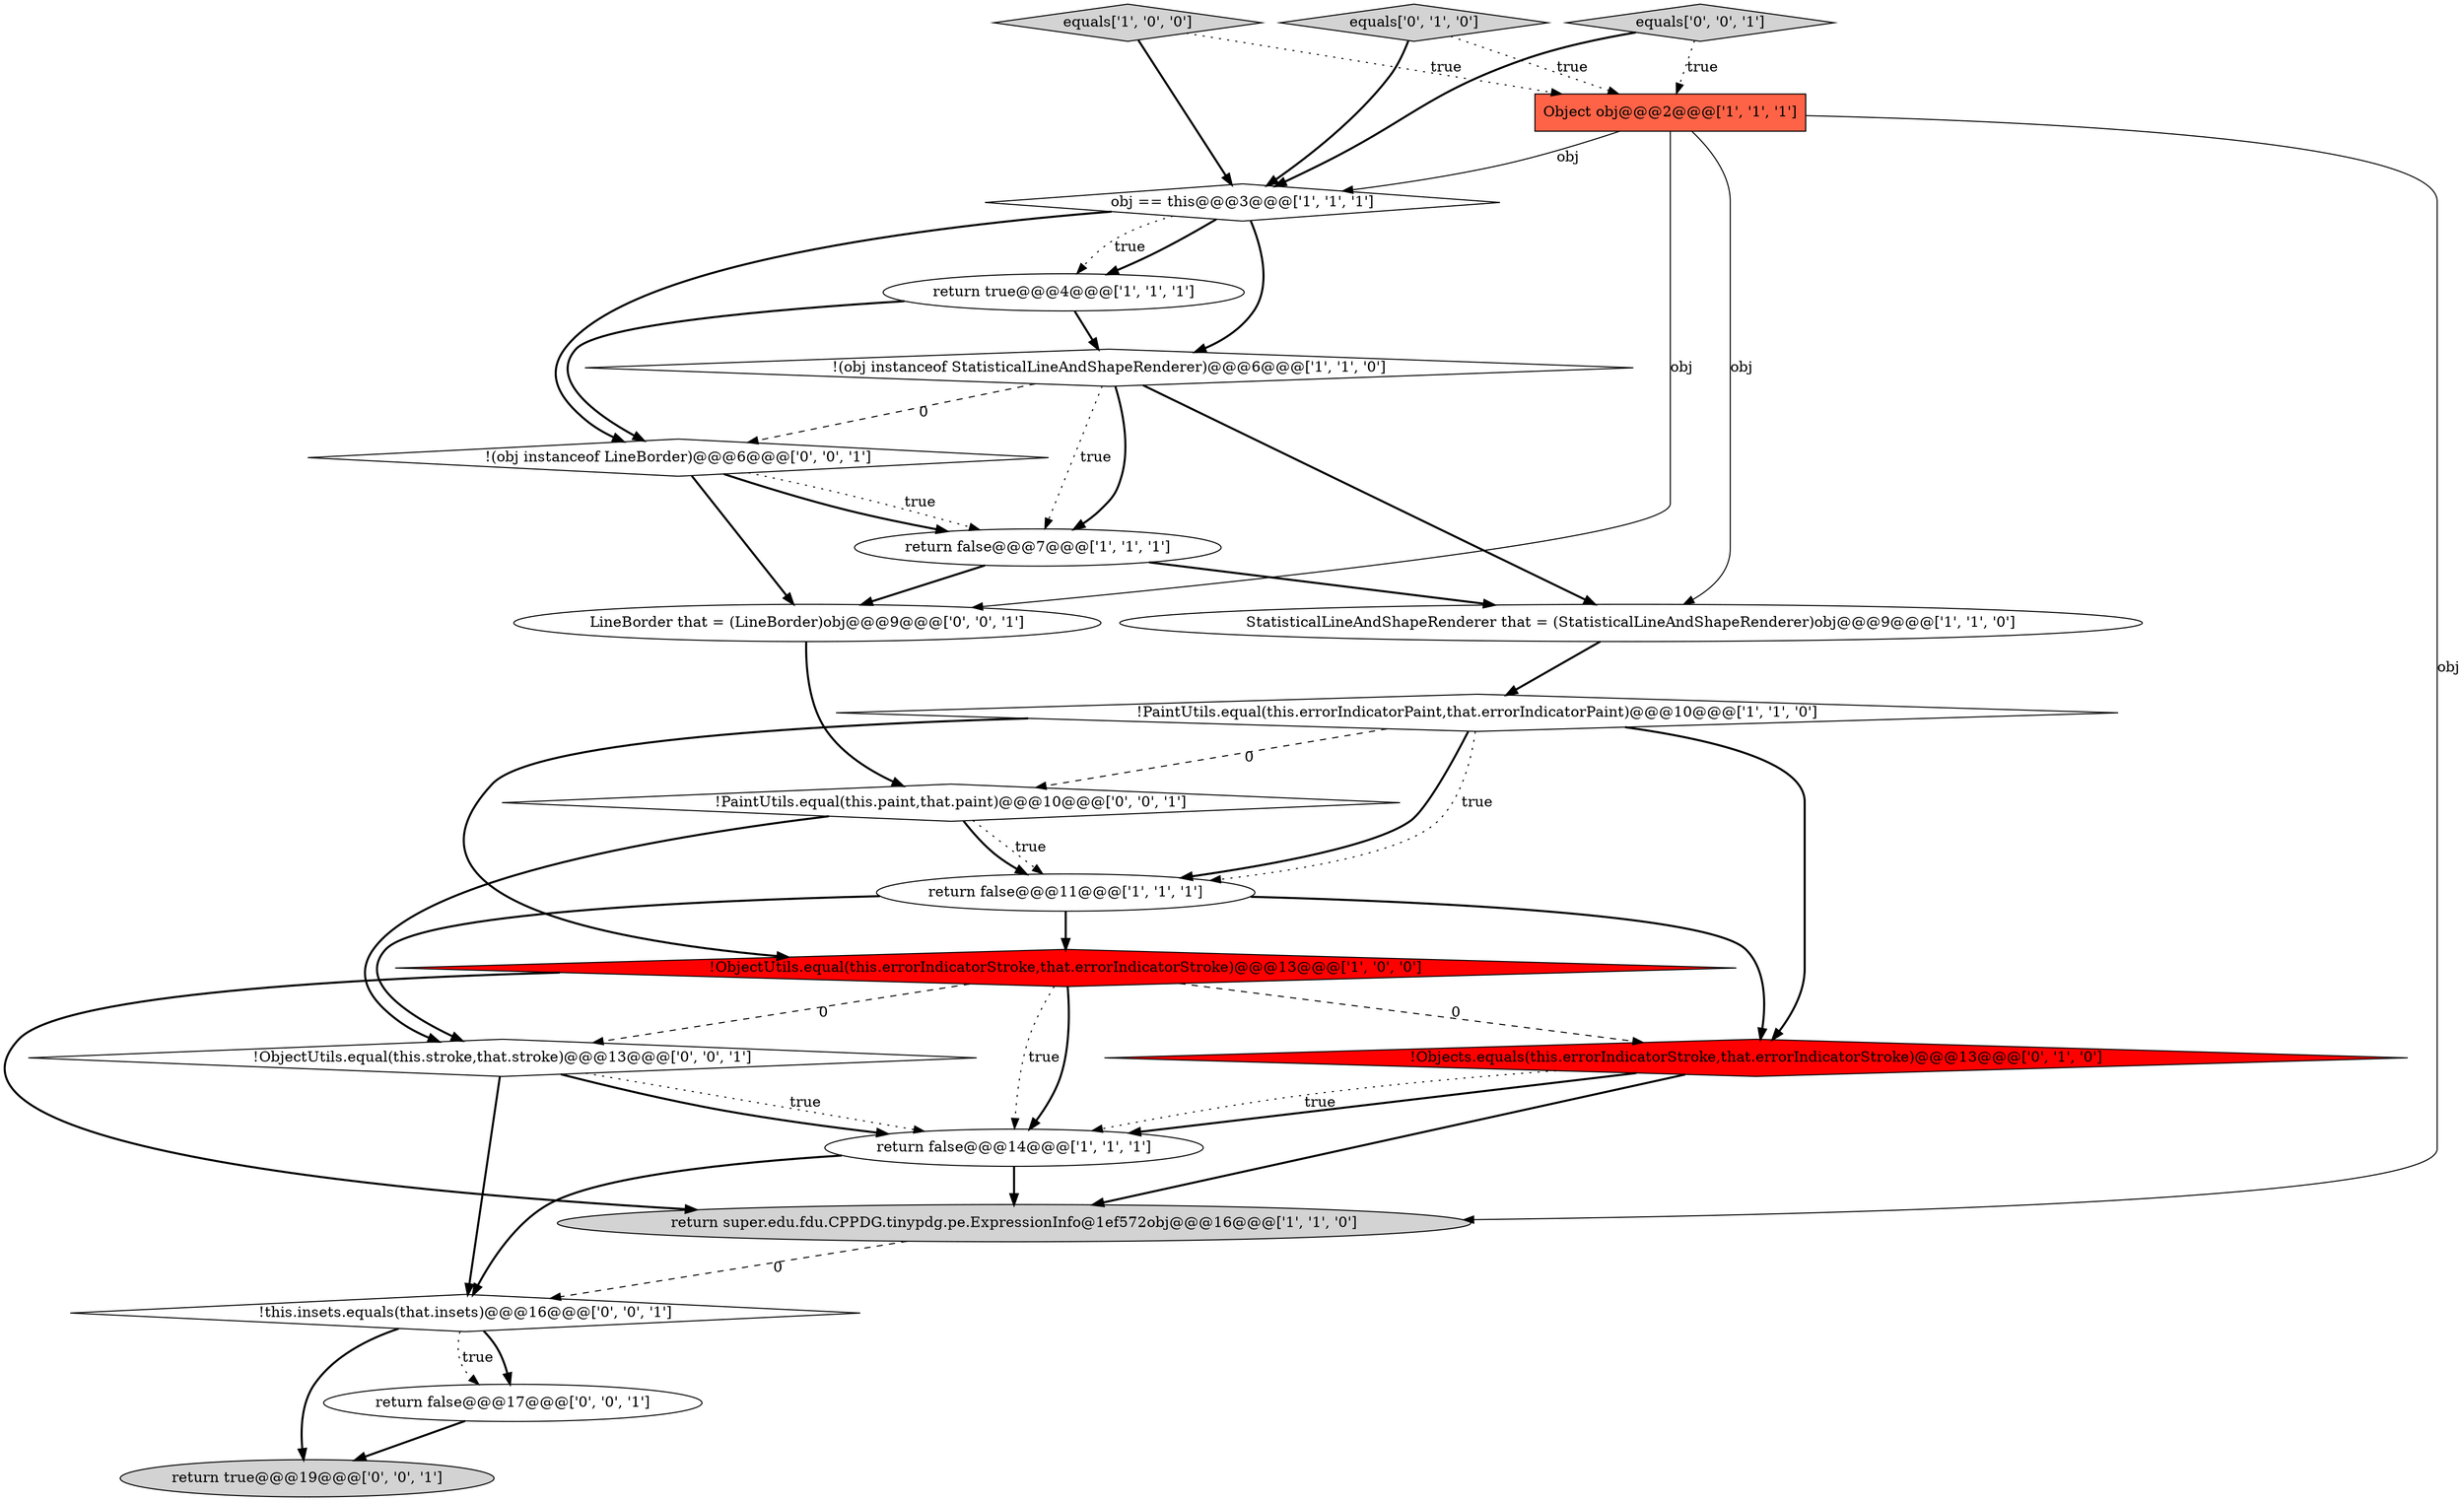 digraph {
12 [style = filled, label = "!Objects.equals(this.errorIndicatorStroke,that.errorIndicatorStroke)@@@13@@@['0', '1', '0']", fillcolor = red, shape = diamond image = "AAA1AAABBB2BBB"];
19 [style = filled, label = "!(obj instanceof LineBorder)@@@6@@@['0', '0', '1']", fillcolor = white, shape = diamond image = "AAA0AAABBB3BBB"];
17 [style = filled, label = "equals['0', '0', '1']", fillcolor = lightgray, shape = diamond image = "AAA0AAABBB3BBB"];
20 [style = filled, label = "LineBorder that = (LineBorder)obj@@@9@@@['0', '0', '1']", fillcolor = white, shape = ellipse image = "AAA0AAABBB3BBB"];
0 [style = filled, label = "!PaintUtils.equal(this.errorIndicatorPaint,that.errorIndicatorPaint)@@@10@@@['1', '1', '0']", fillcolor = white, shape = diamond image = "AAA0AAABBB1BBB"];
3 [style = filled, label = "return true@@@4@@@['1', '1', '1']", fillcolor = white, shape = ellipse image = "AAA0AAABBB1BBB"];
14 [style = filled, label = "return true@@@19@@@['0', '0', '1']", fillcolor = lightgray, shape = ellipse image = "AAA0AAABBB3BBB"];
11 [style = filled, label = "StatisticalLineAndShapeRenderer that = (StatisticalLineAndShapeRenderer)obj@@@9@@@['1', '1', '0']", fillcolor = white, shape = ellipse image = "AAA0AAABBB1BBB"];
8 [style = filled, label = "return false@@@7@@@['1', '1', '1']", fillcolor = white, shape = ellipse image = "AAA0AAABBB1BBB"];
21 [style = filled, label = "!this.insets.equals(that.insets)@@@16@@@['0', '0', '1']", fillcolor = white, shape = diamond image = "AAA0AAABBB3BBB"];
6 [style = filled, label = "return false@@@14@@@['1', '1', '1']", fillcolor = white, shape = ellipse image = "AAA0AAABBB1BBB"];
15 [style = filled, label = "!PaintUtils.equal(this.paint,that.paint)@@@10@@@['0', '0', '1']", fillcolor = white, shape = diamond image = "AAA0AAABBB3BBB"];
5 [style = filled, label = "obj == this@@@3@@@['1', '1', '1']", fillcolor = white, shape = diamond image = "AAA0AAABBB1BBB"];
13 [style = filled, label = "equals['0', '1', '0']", fillcolor = lightgray, shape = diamond image = "AAA0AAABBB2BBB"];
9 [style = filled, label = "return false@@@11@@@['1', '1', '1']", fillcolor = white, shape = ellipse image = "AAA0AAABBB1BBB"];
7 [style = filled, label = "return super.edu.fdu.CPPDG.tinypdg.pe.ExpressionInfo@1ef572obj@@@16@@@['1', '1', '0']", fillcolor = lightgray, shape = ellipse image = "AAA0AAABBB1BBB"];
1 [style = filled, label = "!(obj instanceof StatisticalLineAndShapeRenderer)@@@6@@@['1', '1', '0']", fillcolor = white, shape = diamond image = "AAA0AAABBB1BBB"];
10 [style = filled, label = "!ObjectUtils.equal(this.errorIndicatorStroke,that.errorIndicatorStroke)@@@13@@@['1', '0', '0']", fillcolor = red, shape = diamond image = "AAA1AAABBB1BBB"];
4 [style = filled, label = "Object obj@@@2@@@['1', '1', '1']", fillcolor = tomato, shape = box image = "AAA0AAABBB1BBB"];
2 [style = filled, label = "equals['1', '0', '0']", fillcolor = lightgray, shape = diamond image = "AAA0AAABBB1BBB"];
16 [style = filled, label = "return false@@@17@@@['0', '0', '1']", fillcolor = white, shape = ellipse image = "AAA0AAABBB3BBB"];
18 [style = filled, label = "!ObjectUtils.equal(this.stroke,that.stroke)@@@13@@@['0', '0', '1']", fillcolor = white, shape = diamond image = "AAA0AAABBB3BBB"];
5->3 [style = bold, label=""];
4->7 [style = solid, label="obj"];
17->5 [style = bold, label=""];
10->6 [style = dotted, label="true"];
0->9 [style = bold, label=""];
7->21 [style = dashed, label="0"];
1->8 [style = bold, label=""];
3->1 [style = bold, label=""];
17->4 [style = dotted, label="true"];
6->21 [style = bold, label=""];
19->20 [style = bold, label=""];
0->12 [style = bold, label=""];
1->19 [style = dashed, label="0"];
10->12 [style = dashed, label="0"];
0->15 [style = dashed, label="0"];
9->10 [style = bold, label=""];
5->3 [style = dotted, label="true"];
4->20 [style = solid, label="obj"];
12->6 [style = bold, label=""];
10->7 [style = bold, label=""];
10->6 [style = bold, label=""];
19->8 [style = dotted, label="true"];
12->7 [style = bold, label=""];
19->8 [style = bold, label=""];
15->18 [style = bold, label=""];
15->9 [style = dotted, label="true"];
1->11 [style = bold, label=""];
18->6 [style = dotted, label="true"];
5->19 [style = bold, label=""];
5->1 [style = bold, label=""];
0->10 [style = bold, label=""];
11->0 [style = bold, label=""];
8->20 [style = bold, label=""];
4->5 [style = solid, label="obj"];
9->18 [style = bold, label=""];
3->19 [style = bold, label=""];
12->6 [style = dotted, label="true"];
18->6 [style = bold, label=""];
15->9 [style = bold, label=""];
2->4 [style = dotted, label="true"];
1->8 [style = dotted, label="true"];
13->5 [style = bold, label=""];
21->16 [style = bold, label=""];
16->14 [style = bold, label=""];
9->12 [style = bold, label=""];
21->16 [style = dotted, label="true"];
4->11 [style = solid, label="obj"];
18->21 [style = bold, label=""];
6->7 [style = bold, label=""];
8->11 [style = bold, label=""];
0->9 [style = dotted, label="true"];
20->15 [style = bold, label=""];
10->18 [style = dashed, label="0"];
13->4 [style = dotted, label="true"];
2->5 [style = bold, label=""];
21->14 [style = bold, label=""];
}
